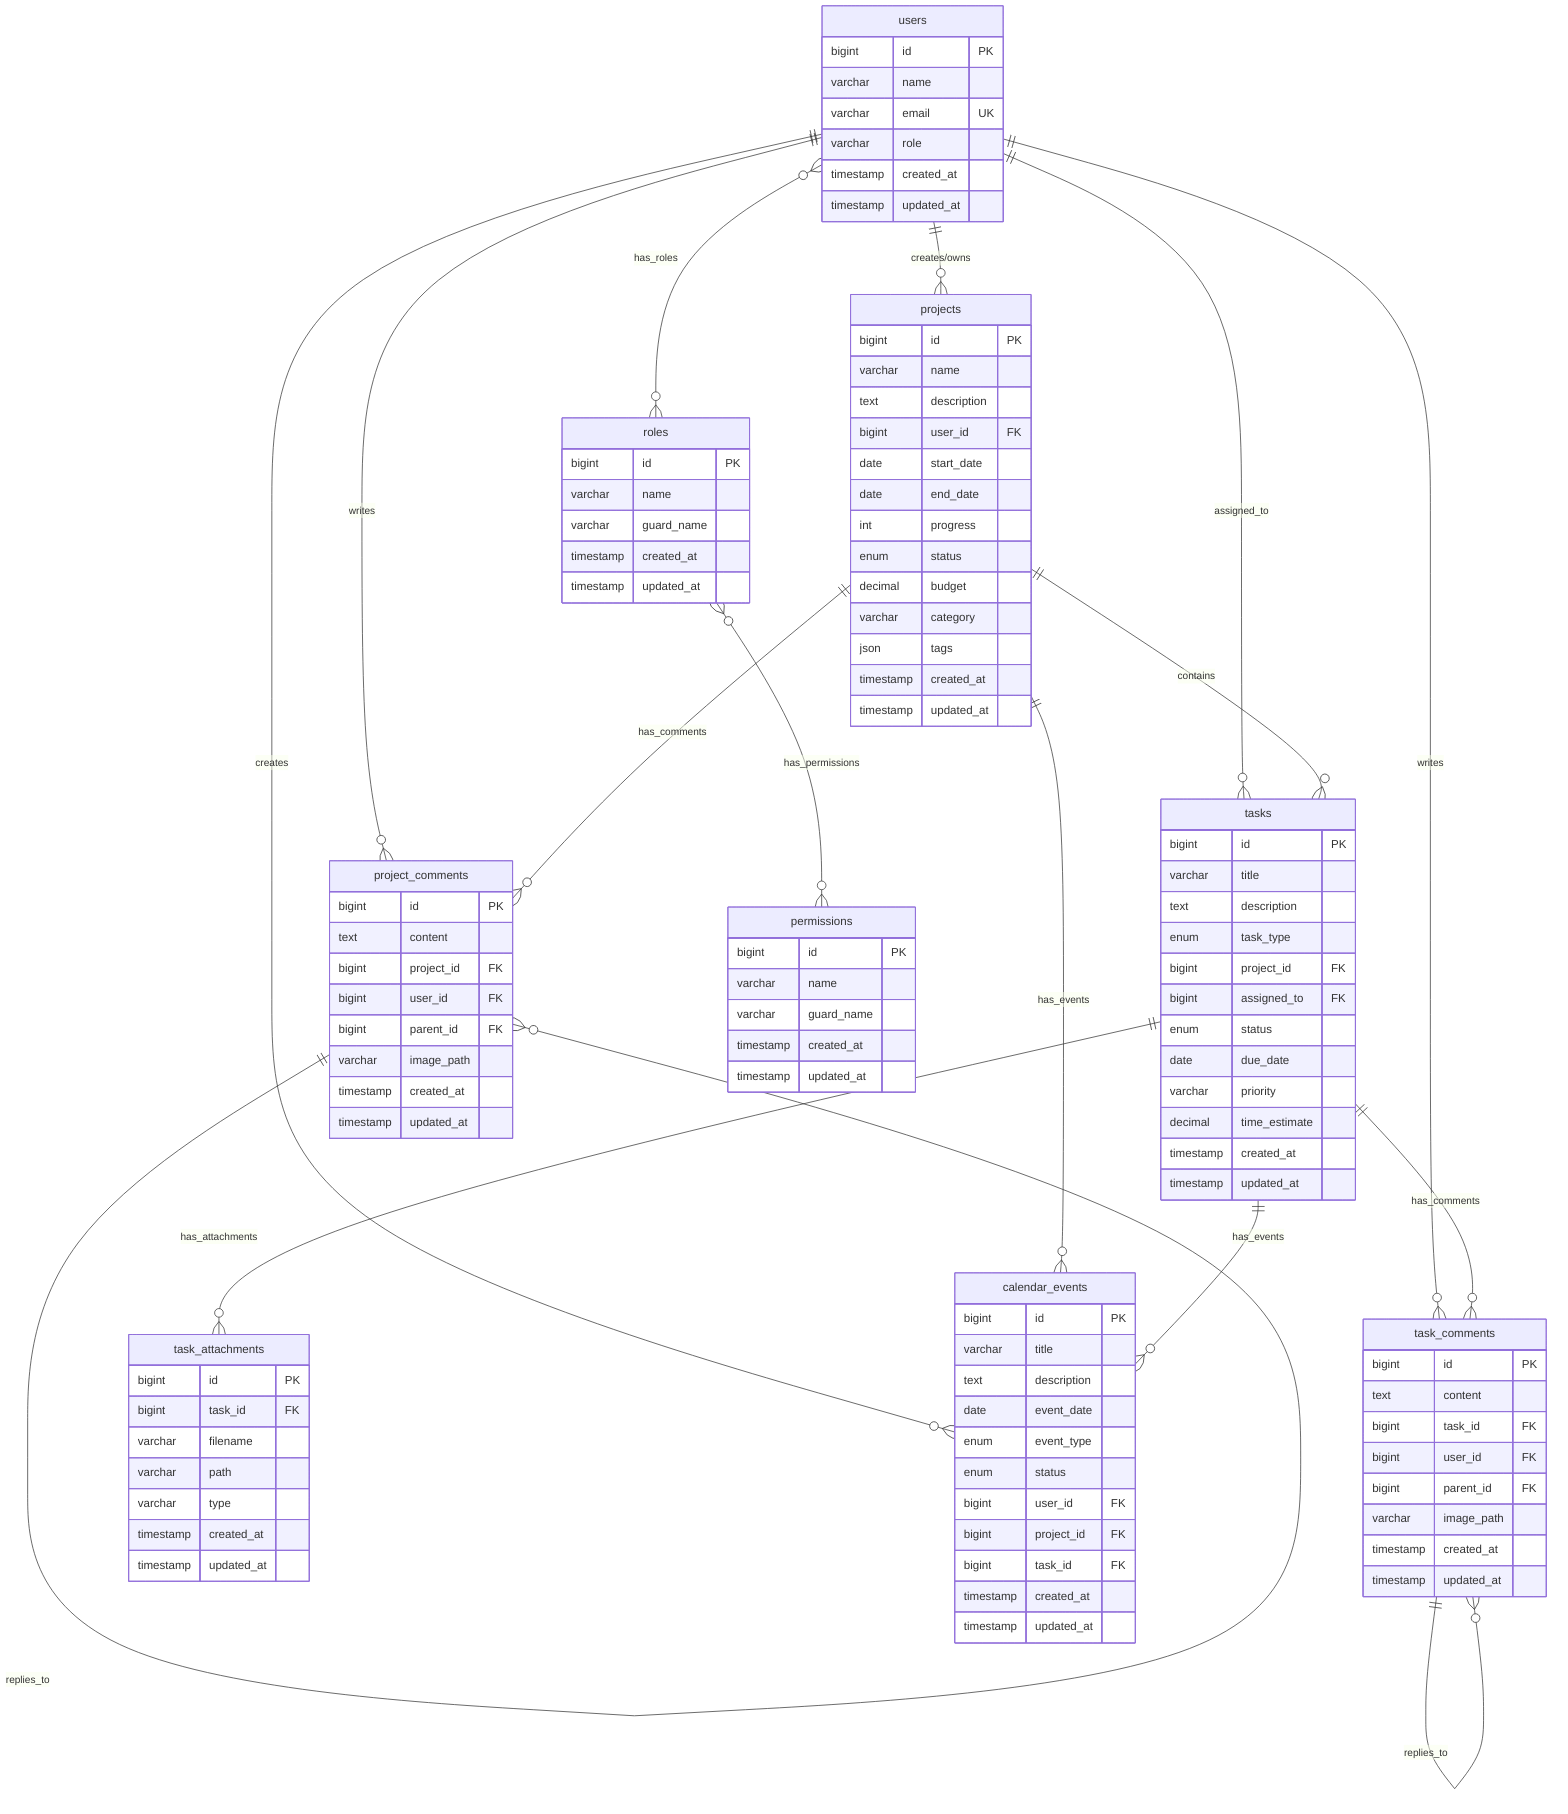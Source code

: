 erDiagram
    %% Core Business Entities Only
    
    users {
        bigint id PK
        varchar name
        varchar email UK
        varchar role
        timestamp created_at
        timestamp updated_at
    }
    
    projects {
        bigint id PK
        varchar name
        text description
        bigint user_id FK
        date start_date
        date end_date
        int progress
        enum status
        decimal budget
        varchar category
        json tags
        timestamp created_at
        timestamp updated_at
    }
    
    tasks {
        bigint id PK
        varchar title
        text description
        enum task_type
        bigint project_id FK
        bigint assigned_to FK
        enum status
        date due_date
        varchar priority
        decimal time_estimate
        timestamp created_at
        timestamp updated_at
    }
    
    project_comments {
        bigint id PK
        text content
        bigint project_id FK
        bigint user_id FK
        bigint parent_id FK
        varchar image_path
        timestamp created_at
        timestamp updated_at
    }
    
    task_comments {
        bigint id PK
        text content
        bigint task_id FK
        bigint user_id FK
        bigint parent_id FK
        varchar image_path
        timestamp created_at
        timestamp updated_at
    }
    
    task_attachments {
        bigint id PK
        bigint task_id FK
        varchar filename
        varchar path
        varchar type
        timestamp created_at
        timestamp updated_at
    }
    
    calendar_events {
        bigint id PK
        varchar title
        text description
        date event_date
        enum event_type
        enum status
        bigint user_id FK
        bigint project_id FK
        bigint task_id FK
        timestamp created_at
        timestamp updated_at
    }
    
    roles {
        bigint id PK
        varchar name
        varchar guard_name
        timestamp created_at
        timestamp updated_at
    }
    
    permissions {
        bigint id PK
        varchar name
        varchar guard_name
        timestamp created_at
        timestamp updated_at
    }
    
    %% RELATIONSHIPS
    
    %% User as the central entity
    users ||--o{ projects : "creates/owns"
    users ||--o{ tasks : "assigned_to"
    users ||--o{ project_comments : "writes"
    users ||--o{ task_comments : "writes"
    users ||--o{ calendar_events : "creates"
    
    %% Project relationships
    projects ||--o{ tasks : "contains"
    projects ||--o{ project_comments : "has_comments"
    projects ||--o{ calendar_events : "has_events"
    
    %% Task relationships
    tasks ||--o{ task_comments : "has_comments"
    tasks ||--o{ task_attachments : "has_attachments"
    tasks ||--o{ calendar_events : "has_events"
    
    %% Self-referencing relationships for nested comments
    project_comments ||--o{ project_comments : "replies_to"
    task_comments ||--o{ task_comments : "replies_to"
    
    %% Many-to-many relationships (simplified)
    users }o--o{ roles : "has_roles"
    roles }o--o{ permissions : "has_permissions"